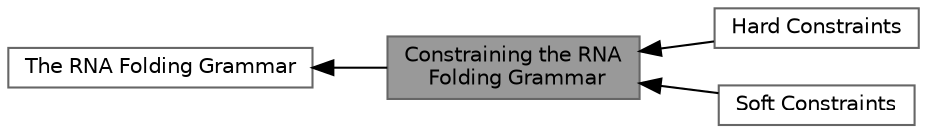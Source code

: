 digraph "Constraining the RNA Folding Grammar"
{
 // INTERACTIVE_SVG=YES
 // LATEX_PDF_SIZE
  bgcolor="transparent";
  edge [fontname=Helvetica,fontsize=10,labelfontname=Helvetica,labelfontsize=10];
  node [fontname=Helvetica,fontsize=10,shape=box,height=0.2,width=0.4];
  rankdir=LR;
  Node1 [label="Constraining the RNA\l Folding Grammar",height=0.2,width=0.4,color="gray40", fillcolor="grey60", style="filled", fontcolor="black",tooltip="This module provides general functions that allow for an easy control of constrained secondary struct..."];
  Node2 [label="The RNA Folding Grammar",height=0.2,width=0.4,color="grey40", fillcolor="white", style="filled",URL="$group__grammar.html",tooltip="The RNA folding grammar as implemented in RNAlib."];
  Node3 [label="Hard Constraints",height=0.2,width=0.4,color="grey40", fillcolor="white", style="filled",URL="$group__hard__constraints.html",tooltip="This module covers all functionality for hard constraints in secondary structure prediction."];
  Node4 [label="Soft Constraints",height=0.2,width=0.4,color="grey40", fillcolor="white", style="filled",URL="$group__soft__constraints.html",tooltip="Functions and data structures for secondary structure soft constraints."];
  Node2->Node1 [shape=plaintext, dir="back", style="solid"];
  Node1->Node3 [shape=plaintext, dir="back", style="solid"];
  Node1->Node4 [shape=plaintext, dir="back", style="solid"];
}
